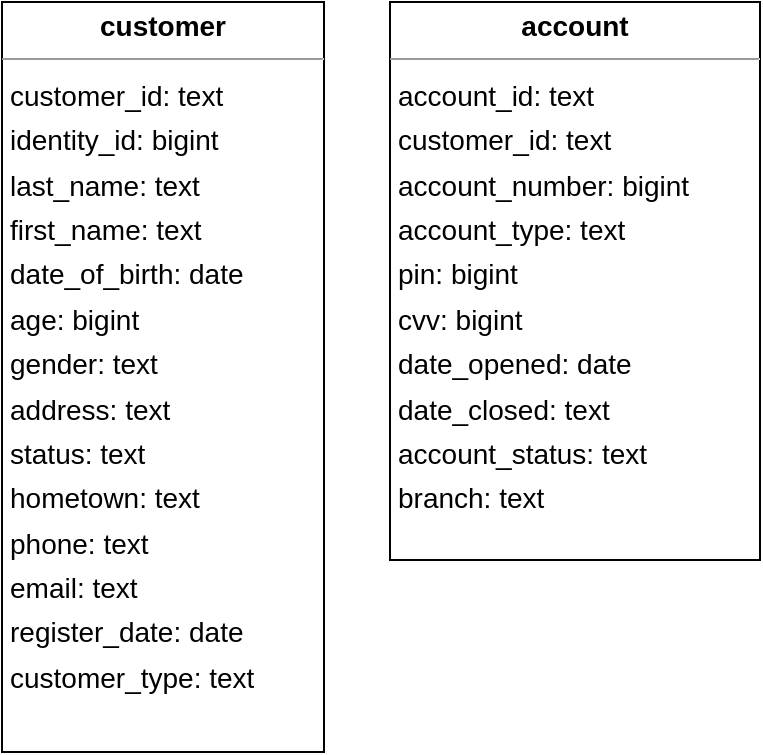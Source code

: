 <mxGraphModel dx="0" dy="0" grid="1" gridSize="10" guides="1" tooltips="1" connect="1" arrows="1" fold="1" page="0" pageScale="1" background="none" math="0" shadow="0">
  <root>
    <mxCell id="0" />
    <mxCell id="1" parent="0" />
    <mxCell id="node0" parent="1" vertex="1" value="&lt;p style=&quot;margin:0px;margin-top:4px;text-align:center;&quot;&gt;&lt;b&gt;account&lt;/b&gt;&lt;/p&gt;&lt;hr size=&quot;1&quot;/&gt;&lt;p style=&quot;margin:0 0 0 4px;line-height:1.6;&quot;&gt; account_id: text&lt;br/&gt; customer_id: text&lt;br/&gt; account_number: bigint&lt;br/&gt; account_type: text&lt;br/&gt; pin: bigint&lt;br/&gt; cvv: bigint&lt;br/&gt; date_opened: date&lt;br/&gt; date_closed: text&lt;br/&gt; account_status: text&lt;br/&gt; branch: text&lt;/p&gt;" style="verticalAlign=top;align=left;overflow=fill;fontSize=14;fontFamily=Helvetica;html=1;rounded=0;shadow=0;comic=0;labelBackgroundColor=none;strokeWidth=1;">
      <mxGeometry x="102" y="125" width="185" height="279" as="geometry" />
    </mxCell>
    <mxCell id="node1" parent="1" vertex="1" value="&lt;p style=&quot;margin:0px;margin-top:4px;text-align:center;&quot;&gt;&lt;b&gt;customer&lt;/b&gt;&lt;/p&gt;&lt;hr size=&quot;1&quot;/&gt;&lt;p style=&quot;margin:0 0 0 4px;line-height:1.6;&quot;&gt; customer_id: text&lt;br/&gt; identity_id: bigint&lt;br/&gt; last_name: text&lt;br/&gt; first_name: text&lt;br/&gt; date_of_birth: date&lt;br/&gt; age: bigint&lt;br/&gt; gender: text&lt;br/&gt; address: text&lt;br/&gt; status: text&lt;br/&gt; hometown: text&lt;br/&gt; phone: text&lt;br/&gt; email: text&lt;br/&gt; register_date: date&lt;br/&gt; customer_type: text&lt;/p&gt;" style="verticalAlign=top;align=left;overflow=fill;fontSize=14;fontFamily=Helvetica;html=1;rounded=0;shadow=0;comic=0;labelBackgroundColor=none;strokeWidth=1;">
      <mxGeometry x="-92" y="125" width="161" height="375" as="geometry" />
    </mxCell>
  </root>
</mxGraphModel>